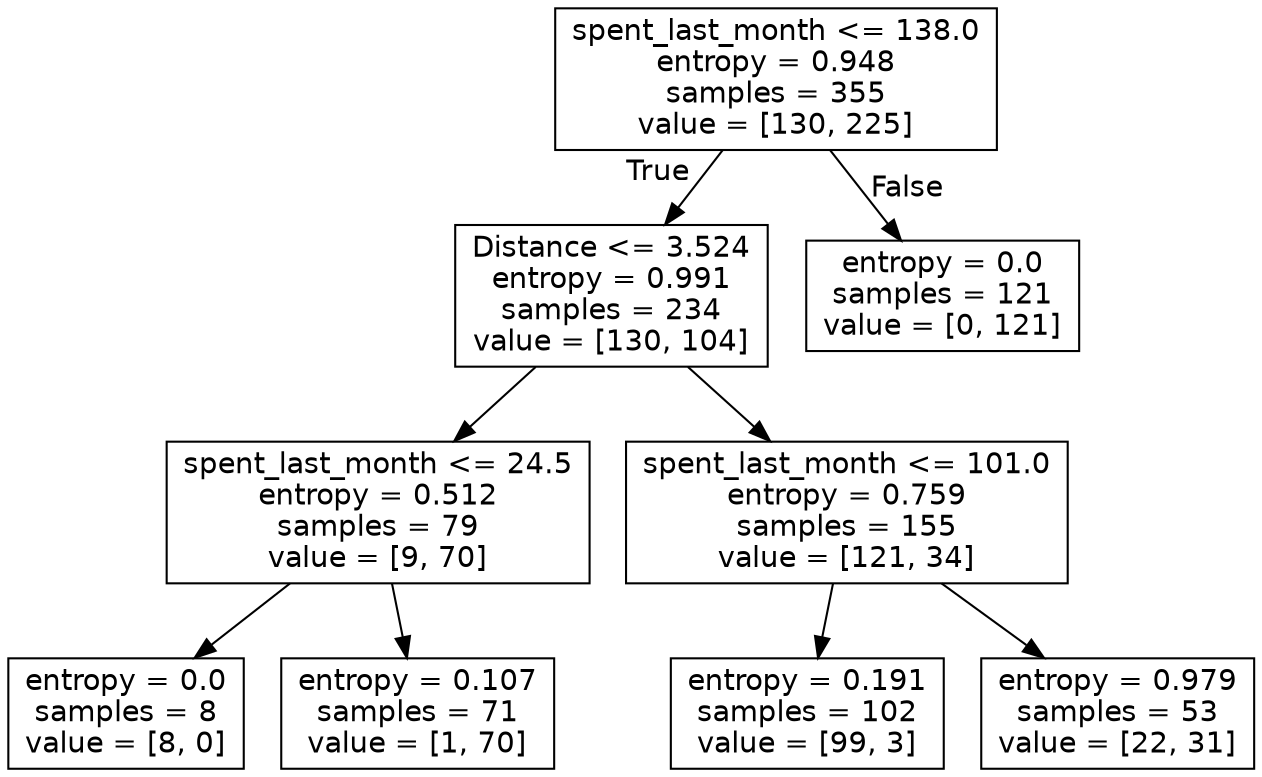 digraph Tree {
node [shape=box, fontname="helvetica"] ;
edge [fontname="helvetica"] ;
0 [label="spent_last_month <= 138.0\nentropy = 0.948\nsamples = 355\nvalue = [130, 225]"] ;
1 [label="Distance <= 3.524\nentropy = 0.991\nsamples = 234\nvalue = [130, 104]"] ;
0 -> 1 [labeldistance=2.5, labelangle=45, headlabel="True"] ;
2 [label="spent_last_month <= 24.5\nentropy = 0.512\nsamples = 79\nvalue = [9, 70]"] ;
1 -> 2 ;
3 [label="entropy = 0.0\nsamples = 8\nvalue = [8, 0]"] ;
2 -> 3 ;
4 [label="entropy = 0.107\nsamples = 71\nvalue = [1, 70]"] ;
2 -> 4 ;
5 [label="spent_last_month <= 101.0\nentropy = 0.759\nsamples = 155\nvalue = [121, 34]"] ;
1 -> 5 ;
6 [label="entropy = 0.191\nsamples = 102\nvalue = [99, 3]"] ;
5 -> 6 ;
7 [label="entropy = 0.979\nsamples = 53\nvalue = [22, 31]"] ;
5 -> 7 ;
8 [label="entropy = 0.0\nsamples = 121\nvalue = [0, 121]"] ;
0 -> 8 [labeldistance=2.5, labelangle=-45, headlabel="False"] ;
}